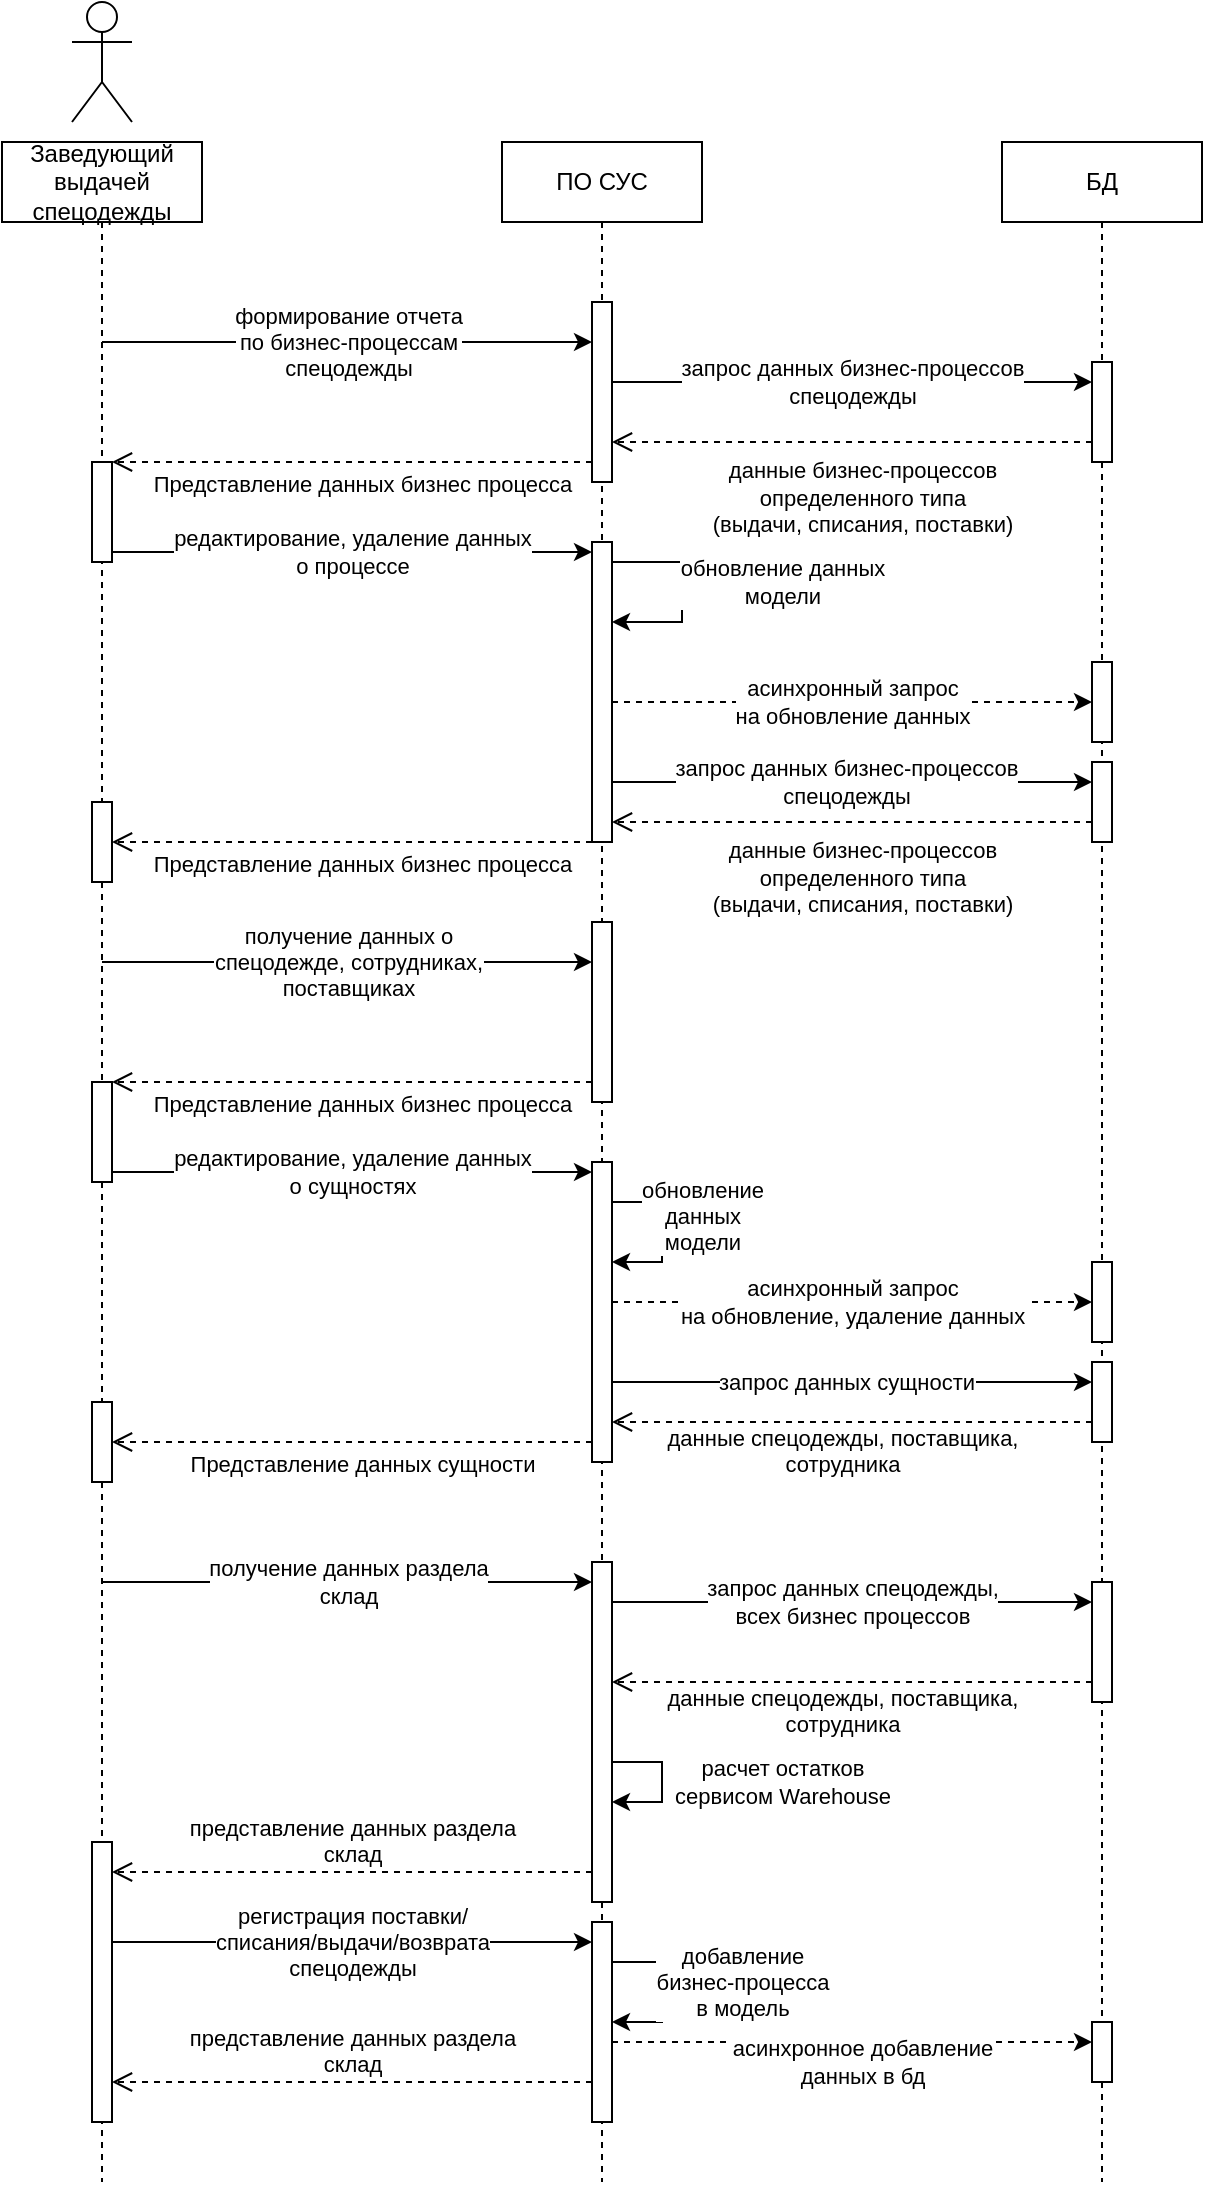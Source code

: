 <mxfile version="21.2.1" type="device">
  <diagram id="5hkFPF1zSFTnf47ttGf4" name="Страница 1">
    <mxGraphModel dx="989" dy="527" grid="1" gridSize="10" guides="1" tooltips="1" connect="1" arrows="1" fold="1" page="1" pageScale="1" pageWidth="827" pageHeight="1169" math="0" shadow="0">
      <root>
        <mxCell id="0" />
        <mxCell id="1" parent="0" />
        <mxCell id="ToeRxbLJHJDghRN0Vl6Y-1" value="" style="shape=umlActor;verticalLabelPosition=bottom;verticalAlign=top;html=1;outlineConnect=0;" vertex="1" parent="1">
          <mxGeometry x="135" y="70" width="30" height="60" as="geometry" />
        </mxCell>
        <mxCell id="ToeRxbLJHJDghRN0Vl6Y-2" value="ПО СУС" style="shape=umlLifeline;perimeter=lifelinePerimeter;whiteSpace=wrap;html=1;container=1;dropTarget=0;collapsible=0;recursiveResize=0;outlineConnect=0;portConstraint=eastwest;newEdgeStyle={&quot;edgeStyle&quot;:&quot;elbowEdgeStyle&quot;,&quot;elbow&quot;:&quot;vertical&quot;,&quot;curved&quot;:0,&quot;rounded&quot;:0};" vertex="1" parent="1">
          <mxGeometry x="350" y="140" width="100" height="1020" as="geometry" />
        </mxCell>
        <mxCell id="ToeRxbLJHJDghRN0Vl6Y-7" value="" style="html=1;points=[];perimeter=orthogonalPerimeter;outlineConnect=0;targetShapes=umlLifeline;portConstraint=eastwest;newEdgeStyle={&quot;edgeStyle&quot;:&quot;elbowEdgeStyle&quot;,&quot;elbow&quot;:&quot;vertical&quot;,&quot;curved&quot;:0,&quot;rounded&quot;:0};" vertex="1" parent="ToeRxbLJHJDghRN0Vl6Y-2">
          <mxGeometry x="45" y="80" width="10" height="90" as="geometry" />
        </mxCell>
        <mxCell id="ToeRxbLJHJDghRN0Vl6Y-17" value="" style="html=1;points=[];perimeter=orthogonalPerimeter;outlineConnect=0;targetShapes=umlLifeline;portConstraint=eastwest;newEdgeStyle={&quot;edgeStyle&quot;:&quot;elbowEdgeStyle&quot;,&quot;elbow&quot;:&quot;vertical&quot;,&quot;curved&quot;:0,&quot;rounded&quot;:0};" vertex="1" parent="ToeRxbLJHJDghRN0Vl6Y-2">
          <mxGeometry x="45" y="200" width="10" height="150" as="geometry" />
        </mxCell>
        <mxCell id="ToeRxbLJHJDghRN0Vl6Y-20" value="обновление данных&lt;br&gt;модели" style="endArrow=classic;html=1;rounded=0;" edge="1" parent="ToeRxbLJHJDghRN0Vl6Y-2" source="ToeRxbLJHJDghRN0Vl6Y-17" target="ToeRxbLJHJDghRN0Vl6Y-17">
          <mxGeometry x="-0.1" y="50" width="50" height="50" relative="1" as="geometry">
            <mxPoint x="80" y="280" as="sourcePoint" />
            <mxPoint x="60" y="240" as="targetPoint" />
            <Array as="points">
              <mxPoint x="70" y="210" />
              <mxPoint x="90" y="210" />
              <mxPoint x="90" y="240" />
              <mxPoint x="70" y="240" />
            </Array>
            <mxPoint as="offset" />
          </mxGeometry>
        </mxCell>
        <mxCell id="ToeRxbLJHJDghRN0Vl6Y-41" value="" style="html=1;points=[];perimeter=orthogonalPerimeter;outlineConnect=0;targetShapes=umlLifeline;portConstraint=eastwest;newEdgeStyle={&quot;edgeStyle&quot;:&quot;elbowEdgeStyle&quot;,&quot;elbow&quot;:&quot;vertical&quot;,&quot;curved&quot;:0,&quot;rounded&quot;:0};" vertex="1" parent="ToeRxbLJHJDghRN0Vl6Y-2">
          <mxGeometry x="45" y="390" width="10" height="90" as="geometry" />
        </mxCell>
        <mxCell id="ToeRxbLJHJDghRN0Vl6Y-42" value="" style="html=1;points=[];perimeter=orthogonalPerimeter;outlineConnect=0;targetShapes=umlLifeline;portConstraint=eastwest;newEdgeStyle={&quot;edgeStyle&quot;:&quot;elbowEdgeStyle&quot;,&quot;elbow&quot;:&quot;vertical&quot;,&quot;curved&quot;:0,&quot;rounded&quot;:0};" vertex="1" parent="ToeRxbLJHJDghRN0Vl6Y-2">
          <mxGeometry x="45" y="510" width="10" height="150" as="geometry" />
        </mxCell>
        <mxCell id="ToeRxbLJHJDghRN0Vl6Y-49" value="" style="endArrow=classic;html=1;rounded=0;" edge="1" parent="ToeRxbLJHJDghRN0Vl6Y-2" source="ToeRxbLJHJDghRN0Vl6Y-42" target="ToeRxbLJHJDghRN0Vl6Y-42">
          <mxGeometry x="0.3" y="245" width="50" height="50" relative="1" as="geometry">
            <mxPoint x="65" y="220" as="sourcePoint" />
            <mxPoint x="65" y="250" as="targetPoint" />
            <Array as="points">
              <mxPoint x="70" y="530" />
              <mxPoint x="80" y="530" />
              <mxPoint x="80" y="560" />
              <mxPoint x="60" y="560" />
            </Array>
            <mxPoint x="50" y="-5" as="offset" />
          </mxGeometry>
        </mxCell>
        <mxCell id="ToeRxbLJHJDghRN0Vl6Y-50" value="обновление&lt;br&gt;данных&lt;br&gt;модели" style="edgeLabel;html=1;align=center;verticalAlign=middle;resizable=0;points=[];" vertex="1" connectable="0" parent="ToeRxbLJHJDghRN0Vl6Y-49">
          <mxGeometry x="-0.207" y="1" relative="1" as="geometry">
            <mxPoint x="19" as="offset" />
          </mxGeometry>
        </mxCell>
        <mxCell id="ToeRxbLJHJDghRN0Vl6Y-54" value="" style="html=1;points=[];perimeter=orthogonalPerimeter;outlineConnect=0;targetShapes=umlLifeline;portConstraint=eastwest;newEdgeStyle={&quot;edgeStyle&quot;:&quot;elbowEdgeStyle&quot;,&quot;elbow&quot;:&quot;vertical&quot;,&quot;curved&quot;:0,&quot;rounded&quot;:0};" vertex="1" parent="ToeRxbLJHJDghRN0Vl6Y-2">
          <mxGeometry x="45" y="710" width="10" height="170" as="geometry" />
        </mxCell>
        <mxCell id="ToeRxbLJHJDghRN0Vl6Y-58" value="расчет остатков&lt;br&gt;сервисом Warehouse" style="endArrow=classic;html=1;rounded=0;" edge="1" parent="ToeRxbLJHJDghRN0Vl6Y-2" source="ToeRxbLJHJDghRN0Vl6Y-54" target="ToeRxbLJHJDghRN0Vl6Y-54">
          <mxGeometry y="60" width="50" height="50" relative="1" as="geometry">
            <mxPoint x="110" y="820" as="sourcePoint" />
            <mxPoint x="110" y="840" as="targetPoint" />
            <Array as="points">
              <mxPoint x="80" y="810" />
              <mxPoint x="80" y="820" />
              <mxPoint x="80" y="830" />
            </Array>
            <mxPoint as="offset" />
          </mxGeometry>
        </mxCell>
        <mxCell id="ToeRxbLJHJDghRN0Vl6Y-64" value="" style="html=1;points=[];perimeter=orthogonalPerimeter;outlineConnect=0;targetShapes=umlLifeline;portConstraint=eastwest;newEdgeStyle={&quot;edgeStyle&quot;:&quot;elbowEdgeStyle&quot;,&quot;elbow&quot;:&quot;vertical&quot;,&quot;curved&quot;:0,&quot;rounded&quot;:0};" vertex="1" parent="ToeRxbLJHJDghRN0Vl6Y-2">
          <mxGeometry x="45" y="890" width="10" height="100" as="geometry" />
        </mxCell>
        <mxCell id="ToeRxbLJHJDghRN0Vl6Y-66" value="добавление&lt;br&gt;бизнес-процесса&lt;br&gt;в модель" style="endArrow=classic;html=1;rounded=0;" edge="1" parent="ToeRxbLJHJDghRN0Vl6Y-2" source="ToeRxbLJHJDghRN0Vl6Y-64" target="ToeRxbLJHJDghRN0Vl6Y-64">
          <mxGeometry x="-0.125" y="40" width="50" height="50" relative="1" as="geometry">
            <mxPoint x="65" y="820" as="sourcePoint" />
            <mxPoint x="65" y="840" as="targetPoint" />
            <Array as="points">
              <mxPoint x="80" y="910" />
              <mxPoint x="80" y="920" />
              <mxPoint x="80" y="940" />
            </Array>
            <mxPoint as="offset" />
          </mxGeometry>
        </mxCell>
        <mxCell id="ToeRxbLJHJDghRN0Vl6Y-3" value="Заведующий выдачей&lt;br style=&quot;border-color: var(--border-color);&quot;&gt;&lt;span style=&quot;&quot;&gt;спецодежды&lt;/span&gt;" style="shape=umlLifeline;perimeter=lifelinePerimeter;whiteSpace=wrap;html=1;container=1;dropTarget=0;collapsible=0;recursiveResize=0;outlineConnect=0;portConstraint=eastwest;newEdgeStyle={&quot;edgeStyle&quot;:&quot;elbowEdgeStyle&quot;,&quot;elbow&quot;:&quot;vertical&quot;,&quot;curved&quot;:0,&quot;rounded&quot;:0};" vertex="1" parent="1">
          <mxGeometry x="100" y="140" width="100" height="1020" as="geometry" />
        </mxCell>
        <mxCell id="ToeRxbLJHJDghRN0Vl6Y-14" value="" style="html=1;points=[];perimeter=orthogonalPerimeter;outlineConnect=0;targetShapes=umlLifeline;portConstraint=eastwest;newEdgeStyle={&quot;edgeStyle&quot;:&quot;elbowEdgeStyle&quot;,&quot;elbow&quot;:&quot;vertical&quot;,&quot;curved&quot;:0,&quot;rounded&quot;:0};" vertex="1" parent="ToeRxbLJHJDghRN0Vl6Y-3">
          <mxGeometry x="45" y="160" width="10" height="50" as="geometry" />
        </mxCell>
        <mxCell id="ToeRxbLJHJDghRN0Vl6Y-28" value="" style="html=1;points=[];perimeter=orthogonalPerimeter;outlineConnect=0;targetShapes=umlLifeline;portConstraint=eastwest;newEdgeStyle={&quot;edgeStyle&quot;:&quot;elbowEdgeStyle&quot;,&quot;elbow&quot;:&quot;vertical&quot;,&quot;curved&quot;:0,&quot;rounded&quot;:0};" vertex="1" parent="ToeRxbLJHJDghRN0Vl6Y-3">
          <mxGeometry x="45" y="330" width="10" height="40" as="geometry" />
        </mxCell>
        <mxCell id="ToeRxbLJHJDghRN0Vl6Y-35" value="" style="html=1;points=[];perimeter=orthogonalPerimeter;outlineConnect=0;targetShapes=umlLifeline;portConstraint=eastwest;newEdgeStyle={&quot;edgeStyle&quot;:&quot;elbowEdgeStyle&quot;,&quot;elbow&quot;:&quot;vertical&quot;,&quot;curved&quot;:0,&quot;rounded&quot;:0};" vertex="1" parent="ToeRxbLJHJDghRN0Vl6Y-3">
          <mxGeometry x="45" y="470" width="10" height="50" as="geometry" />
        </mxCell>
        <mxCell id="ToeRxbLJHJDghRN0Vl6Y-36" value="" style="html=1;points=[];perimeter=orthogonalPerimeter;outlineConnect=0;targetShapes=umlLifeline;portConstraint=eastwest;newEdgeStyle={&quot;edgeStyle&quot;:&quot;elbowEdgeStyle&quot;,&quot;elbow&quot;:&quot;vertical&quot;,&quot;curved&quot;:0,&quot;rounded&quot;:0};" vertex="1" parent="ToeRxbLJHJDghRN0Vl6Y-3">
          <mxGeometry x="45" y="630" width="10" height="40" as="geometry" />
        </mxCell>
        <mxCell id="ToeRxbLJHJDghRN0Vl6Y-37" value="получение данных о&lt;br&gt;спецодежде, сотрудниках,&lt;br&gt;поставщиках" style="edgeStyle=elbowEdgeStyle;rounded=0;orthogonalLoop=1;jettySize=auto;html=1;elbow=vertical;curved=0;" edge="1" parent="ToeRxbLJHJDghRN0Vl6Y-3">
          <mxGeometry relative="1" as="geometry">
            <mxPoint x="50" y="410" as="sourcePoint" />
            <mxPoint x="295" y="410" as="targetPoint" />
            <Array as="points">
              <mxPoint x="250" y="410" />
            </Array>
          </mxGeometry>
        </mxCell>
        <mxCell id="ToeRxbLJHJDghRN0Vl6Y-38" value="Представление данных бизнес процесса" style="html=1;verticalAlign=bottom;endArrow=open;dashed=1;endSize=8;edgeStyle=elbowEdgeStyle;elbow=vertical;curved=0;rounded=0;" edge="1" parent="ToeRxbLJHJDghRN0Vl6Y-3" target="ToeRxbLJHJDghRN0Vl6Y-35">
          <mxGeometry x="-0.042" y="20" relative="1" as="geometry">
            <mxPoint x="295" y="470" as="sourcePoint" />
            <mxPoint x="65" y="450" as="targetPoint" />
            <Array as="points">
              <mxPoint x="270" y="470" />
              <mxPoint x="250" y="450" />
            </Array>
            <mxPoint as="offset" />
          </mxGeometry>
        </mxCell>
        <mxCell id="ToeRxbLJHJDghRN0Vl6Y-39" value="редактирование, удаление данных&lt;br&gt;о сущностях" style="edgeStyle=elbowEdgeStyle;rounded=0;orthogonalLoop=1;jettySize=auto;html=1;elbow=vertical;curved=0;" edge="1" parent="ToeRxbLJHJDghRN0Vl6Y-3" source="ToeRxbLJHJDghRN0Vl6Y-35">
          <mxGeometry relative="1" as="geometry">
            <mxPoint x="295" y="515" as="targetPoint" />
          </mxGeometry>
        </mxCell>
        <mxCell id="ToeRxbLJHJDghRN0Vl6Y-40" value="Представление данных сущности" style="html=1;verticalAlign=bottom;endArrow=open;dashed=1;endSize=8;edgeStyle=elbowEdgeStyle;elbow=vertical;curved=0;rounded=0;" edge="1" parent="ToeRxbLJHJDghRN0Vl6Y-3" target="ToeRxbLJHJDghRN0Vl6Y-36">
          <mxGeometry x="-0.043" y="20" relative="1" as="geometry">
            <mxPoint x="295" y="650" as="sourcePoint" />
            <mxPoint x="70" y="650" as="targetPoint" />
            <Array as="points">
              <mxPoint x="225" y="650" />
              <mxPoint x="205" y="630" />
            </Array>
            <mxPoint as="offset" />
          </mxGeometry>
        </mxCell>
        <mxCell id="ToeRxbLJHJDghRN0Vl6Y-60" value="" style="html=1;points=[];perimeter=orthogonalPerimeter;outlineConnect=0;targetShapes=umlLifeline;portConstraint=eastwest;newEdgeStyle={&quot;edgeStyle&quot;:&quot;elbowEdgeStyle&quot;,&quot;elbow&quot;:&quot;vertical&quot;,&quot;curved&quot;:0,&quot;rounded&quot;:0};" vertex="1" parent="ToeRxbLJHJDghRN0Vl6Y-3">
          <mxGeometry x="45" y="850" width="10" height="140" as="geometry" />
        </mxCell>
        <mxCell id="ToeRxbLJHJDghRN0Vl6Y-4" value="БД" style="shape=umlLifeline;perimeter=lifelinePerimeter;whiteSpace=wrap;html=1;container=1;dropTarget=0;collapsible=0;recursiveResize=0;outlineConnect=0;portConstraint=eastwest;newEdgeStyle={&quot;edgeStyle&quot;:&quot;elbowEdgeStyle&quot;,&quot;elbow&quot;:&quot;vertical&quot;,&quot;curved&quot;:0,&quot;rounded&quot;:0};" vertex="1" parent="1">
          <mxGeometry x="600" y="140" width="100" height="1020" as="geometry" />
        </mxCell>
        <mxCell id="ToeRxbLJHJDghRN0Vl6Y-9" value="" style="html=1;points=[];perimeter=orthogonalPerimeter;outlineConnect=0;targetShapes=umlLifeline;portConstraint=eastwest;newEdgeStyle={&quot;edgeStyle&quot;:&quot;elbowEdgeStyle&quot;,&quot;elbow&quot;:&quot;vertical&quot;,&quot;curved&quot;:0,&quot;rounded&quot;:0};" vertex="1" parent="ToeRxbLJHJDghRN0Vl6Y-4">
          <mxGeometry x="45" y="110" width="10" height="50" as="geometry" />
        </mxCell>
        <mxCell id="ToeRxbLJHJDghRN0Vl6Y-21" value="" style="html=1;points=[];perimeter=orthogonalPerimeter;outlineConnect=0;targetShapes=umlLifeline;portConstraint=eastwest;newEdgeStyle={&quot;edgeStyle&quot;:&quot;elbowEdgeStyle&quot;,&quot;elbow&quot;:&quot;vertical&quot;,&quot;curved&quot;:0,&quot;rounded&quot;:0};" vertex="1" parent="ToeRxbLJHJDghRN0Vl6Y-4">
          <mxGeometry x="45" y="260" width="10" height="40" as="geometry" />
        </mxCell>
        <mxCell id="ToeRxbLJHJDghRN0Vl6Y-24" value="" style="html=1;points=[];perimeter=orthogonalPerimeter;outlineConnect=0;targetShapes=umlLifeline;portConstraint=eastwest;newEdgeStyle={&quot;edgeStyle&quot;:&quot;elbowEdgeStyle&quot;,&quot;elbow&quot;:&quot;vertical&quot;,&quot;curved&quot;:0,&quot;rounded&quot;:0};" vertex="1" parent="ToeRxbLJHJDghRN0Vl6Y-4">
          <mxGeometry x="45" y="310" width="10" height="40" as="geometry" />
        </mxCell>
        <mxCell id="ToeRxbLJHJDghRN0Vl6Y-43" value="" style="html=1;points=[];perimeter=orthogonalPerimeter;outlineConnect=0;targetShapes=umlLifeline;portConstraint=eastwest;newEdgeStyle={&quot;edgeStyle&quot;:&quot;elbowEdgeStyle&quot;,&quot;elbow&quot;:&quot;vertical&quot;,&quot;curved&quot;:0,&quot;rounded&quot;:0};" vertex="1" parent="ToeRxbLJHJDghRN0Vl6Y-4">
          <mxGeometry x="45" y="560" width="10" height="40" as="geometry" />
        </mxCell>
        <mxCell id="ToeRxbLJHJDghRN0Vl6Y-44" value="" style="html=1;points=[];perimeter=orthogonalPerimeter;outlineConnect=0;targetShapes=umlLifeline;portConstraint=eastwest;newEdgeStyle={&quot;edgeStyle&quot;:&quot;elbowEdgeStyle&quot;,&quot;elbow&quot;:&quot;vertical&quot;,&quot;curved&quot;:0,&quot;rounded&quot;:0};" vertex="1" parent="ToeRxbLJHJDghRN0Vl6Y-4">
          <mxGeometry x="45" y="610" width="10" height="40" as="geometry" />
        </mxCell>
        <mxCell id="ToeRxbLJHJDghRN0Vl6Y-45" value="асинхронный запрос&lt;br&gt;на обновление, удаление данных" style="edgeStyle=elbowEdgeStyle;rounded=0;orthogonalLoop=1;jettySize=auto;html=1;elbow=vertical;curved=0;dashed=1;" edge="1" parent="ToeRxbLJHJDghRN0Vl6Y-4" target="ToeRxbLJHJDghRN0Vl6Y-43">
          <mxGeometry relative="1" as="geometry">
            <mxPoint x="-195" y="580" as="sourcePoint" />
          </mxGeometry>
        </mxCell>
        <mxCell id="ToeRxbLJHJDghRN0Vl6Y-55" value="" style="html=1;points=[];perimeter=orthogonalPerimeter;outlineConnect=0;targetShapes=umlLifeline;portConstraint=eastwest;newEdgeStyle={&quot;edgeStyle&quot;:&quot;elbowEdgeStyle&quot;,&quot;elbow&quot;:&quot;vertical&quot;,&quot;curved&quot;:0,&quot;rounded&quot;:0};" vertex="1" parent="ToeRxbLJHJDghRN0Vl6Y-4">
          <mxGeometry x="45" y="720" width="10" height="60" as="geometry" />
        </mxCell>
        <mxCell id="ToeRxbLJHJDghRN0Vl6Y-67" value="" style="html=1;points=[];perimeter=orthogonalPerimeter;outlineConnect=0;targetShapes=umlLifeline;portConstraint=eastwest;newEdgeStyle={&quot;edgeStyle&quot;:&quot;elbowEdgeStyle&quot;,&quot;elbow&quot;:&quot;vertical&quot;,&quot;curved&quot;:0,&quot;rounded&quot;:0};" vertex="1" parent="ToeRxbLJHJDghRN0Vl6Y-4">
          <mxGeometry x="45" y="940" width="10" height="30" as="geometry" />
        </mxCell>
        <mxCell id="ToeRxbLJHJDghRN0Vl6Y-6" value="формирование отчета&lt;br&gt;по бизнес-процессам&lt;br&gt;спецодежды" style="edgeStyle=elbowEdgeStyle;rounded=0;orthogonalLoop=1;jettySize=auto;html=1;elbow=vertical;curved=0;" edge="1" parent="1" source="ToeRxbLJHJDghRN0Vl6Y-3" target="ToeRxbLJHJDghRN0Vl6Y-7">
          <mxGeometry relative="1" as="geometry">
            <mxPoint x="155" y="245" as="sourcePoint" />
            <mxPoint x="370" y="240" as="targetPoint" />
            <Array as="points">
              <mxPoint x="350" y="240" />
            </Array>
          </mxGeometry>
        </mxCell>
        <mxCell id="ToeRxbLJHJDghRN0Vl6Y-10" value="запрос данных бизнес-процессов&lt;br&gt;спецодежды" style="edgeStyle=elbowEdgeStyle;rounded=0;orthogonalLoop=1;jettySize=auto;html=1;elbow=vertical;curved=0;" edge="1" parent="1" source="ToeRxbLJHJDghRN0Vl6Y-7" target="ToeRxbLJHJDghRN0Vl6Y-9">
          <mxGeometry relative="1" as="geometry">
            <Array as="points">
              <mxPoint x="530" y="260" />
              <mxPoint x="560" y="250" />
              <mxPoint x="590" y="260" />
              <mxPoint x="620" y="240" />
            </Array>
          </mxGeometry>
        </mxCell>
        <mxCell id="ToeRxbLJHJDghRN0Vl6Y-13" value="данные бизнес-процессов&lt;br&gt;определенного типа&lt;br&gt;(выдачи, списания, поставки)" style="html=1;verticalAlign=bottom;endArrow=open;dashed=1;endSize=8;edgeStyle=elbowEdgeStyle;elbow=vertical;curved=0;rounded=0;" edge="1" parent="1" source="ToeRxbLJHJDghRN0Vl6Y-9" target="ToeRxbLJHJDghRN0Vl6Y-7">
          <mxGeometry x="-0.042" y="50" relative="1" as="geometry">
            <mxPoint x="630" y="290" as="sourcePoint" />
            <mxPoint x="550" y="290" as="targetPoint" />
            <Array as="points">
              <mxPoint x="590" y="290" />
            </Array>
            <mxPoint as="offset" />
          </mxGeometry>
        </mxCell>
        <mxCell id="ToeRxbLJHJDghRN0Vl6Y-15" value="Представление данных бизнес процесса" style="html=1;verticalAlign=bottom;endArrow=open;dashed=1;endSize=8;edgeStyle=elbowEdgeStyle;elbow=vertical;curved=0;rounded=0;" edge="1" parent="1" source="ToeRxbLJHJDghRN0Vl6Y-7" target="ToeRxbLJHJDghRN0Vl6Y-14">
          <mxGeometry x="-0.042" y="20" relative="1" as="geometry">
            <mxPoint x="380" y="280" as="sourcePoint" />
            <mxPoint x="165" y="280" as="targetPoint" />
            <Array as="points">
              <mxPoint x="370" y="300" />
              <mxPoint x="350" y="280" />
            </Array>
            <mxPoint as="offset" />
          </mxGeometry>
        </mxCell>
        <mxCell id="ToeRxbLJHJDghRN0Vl6Y-18" value="редактирование, удаление данных&lt;br&gt;о процессе" style="edgeStyle=elbowEdgeStyle;rounded=0;orthogonalLoop=1;jettySize=auto;html=1;elbow=vertical;curved=0;" edge="1" parent="1" source="ToeRxbLJHJDghRN0Vl6Y-14" target="ToeRxbLJHJDghRN0Vl6Y-17">
          <mxGeometry relative="1" as="geometry" />
        </mxCell>
        <mxCell id="ToeRxbLJHJDghRN0Vl6Y-23" value="асинхронный запрос&lt;br&gt;на обновление данных" style="edgeStyle=elbowEdgeStyle;rounded=0;orthogonalLoop=1;jettySize=auto;html=1;elbow=vertical;curved=0;dashed=1;" edge="1" parent="1" source="ToeRxbLJHJDghRN0Vl6Y-17" target="ToeRxbLJHJDghRN0Vl6Y-21">
          <mxGeometry relative="1" as="geometry" />
        </mxCell>
        <mxCell id="ToeRxbLJHJDghRN0Vl6Y-25" style="edgeStyle=elbowEdgeStyle;rounded=0;orthogonalLoop=1;jettySize=auto;html=1;elbow=vertical;curved=0;" edge="1" parent="1" source="ToeRxbLJHJDghRN0Vl6Y-17" target="ToeRxbLJHJDghRN0Vl6Y-24">
          <mxGeometry relative="1" as="geometry">
            <Array as="points">
              <mxPoint x="610" y="460" />
            </Array>
          </mxGeometry>
        </mxCell>
        <mxCell id="ToeRxbLJHJDghRN0Vl6Y-26" value="запрос данных бизнес-процессов&lt;br style=&quot;border-color: var(--border-color);&quot;&gt;спецодежды" style="edgeLabel;html=1;align=center;verticalAlign=middle;resizable=0;points=[];" vertex="1" connectable="0" parent="ToeRxbLJHJDghRN0Vl6Y-25">
          <mxGeometry x="-0.028" relative="1" as="geometry">
            <mxPoint as="offset" />
          </mxGeometry>
        </mxCell>
        <mxCell id="ToeRxbLJHJDghRN0Vl6Y-27" value="данные бизнес-процессов&lt;br&gt;определенного типа&lt;br&gt;(выдачи, списания, поставки)" style="html=1;verticalAlign=bottom;endArrow=open;dashed=1;endSize=8;edgeStyle=elbowEdgeStyle;elbow=vertical;curved=0;rounded=0;" edge="1" parent="1" source="ToeRxbLJHJDghRN0Vl6Y-24" target="ToeRxbLJHJDghRN0Vl6Y-17">
          <mxGeometry x="-0.042" y="50" relative="1" as="geometry">
            <mxPoint x="620" y="470" as="sourcePoint" />
            <mxPoint x="410" y="470" as="targetPoint" />
            <Array as="points">
              <mxPoint x="610" y="480" />
              <mxPoint x="565" y="470" />
            </Array>
            <mxPoint as="offset" />
          </mxGeometry>
        </mxCell>
        <mxCell id="ToeRxbLJHJDghRN0Vl6Y-29" value="Представление данных бизнес процесса" style="html=1;verticalAlign=bottom;endArrow=open;dashed=1;endSize=8;edgeStyle=elbowEdgeStyle;elbow=vertical;curved=0;rounded=0;" edge="1" parent="1" source="ToeRxbLJHJDghRN0Vl6Y-17" target="ToeRxbLJHJDghRN0Vl6Y-28">
          <mxGeometry x="-0.042" y="20" relative="1" as="geometry">
            <mxPoint x="350" y="480" as="sourcePoint" />
            <mxPoint x="170" y="480" as="targetPoint" />
            <Array as="points">
              <mxPoint x="360" y="490" />
              <mxPoint x="325" y="480" />
              <mxPoint x="305" y="460" />
            </Array>
            <mxPoint as="offset" />
          </mxGeometry>
        </mxCell>
        <mxCell id="ToeRxbLJHJDghRN0Vl6Y-47" value="данные спецодежды, поставщика,&lt;br&gt;сотрудника" style="html=1;verticalAlign=bottom;endArrow=open;dashed=1;endSize=8;edgeStyle=elbowEdgeStyle;elbow=vertical;curved=0;rounded=0;" edge="1" parent="1" source="ToeRxbLJHJDghRN0Vl6Y-44" target="ToeRxbLJHJDghRN0Vl6Y-42">
          <mxGeometry x="0.042" y="30" relative="1" as="geometry">
            <mxPoint x="620" y="770" as="sourcePoint" />
            <mxPoint x="405" y="770" as="targetPoint" />
            <Array as="points">
              <mxPoint x="450" y="780" />
              <mxPoint x="565" y="770" />
            </Array>
            <mxPoint as="offset" />
          </mxGeometry>
        </mxCell>
        <mxCell id="ToeRxbLJHJDghRN0Vl6Y-51" style="edgeStyle=elbowEdgeStyle;rounded=0;orthogonalLoop=1;jettySize=auto;html=1;elbow=vertical;curved=0;" edge="1" parent="1" source="ToeRxbLJHJDghRN0Vl6Y-42" target="ToeRxbLJHJDghRN0Vl6Y-44">
          <mxGeometry relative="1" as="geometry">
            <mxPoint x="415" y="760" as="sourcePoint" />
            <mxPoint x="640" y="760" as="targetPoint" />
            <Array as="points">
              <mxPoint x="620" y="760" />
            </Array>
          </mxGeometry>
        </mxCell>
        <mxCell id="ToeRxbLJHJDghRN0Vl6Y-52" value="запрос данных сущности" style="edgeLabel;html=1;align=center;verticalAlign=middle;resizable=0;points=[];" vertex="1" connectable="0" parent="ToeRxbLJHJDghRN0Vl6Y-51">
          <mxGeometry x="-0.028" relative="1" as="geometry">
            <mxPoint as="offset" />
          </mxGeometry>
        </mxCell>
        <mxCell id="ToeRxbLJHJDghRN0Vl6Y-53" value="получение данных раздела&lt;br&gt;склад" style="endArrow=classic;html=1;rounded=0;" edge="1" parent="1" source="ToeRxbLJHJDghRN0Vl6Y-3" target="ToeRxbLJHJDghRN0Vl6Y-54">
          <mxGeometry width="50" height="50" relative="1" as="geometry">
            <mxPoint x="310" y="960" as="sourcePoint" />
            <mxPoint x="320" y="870" as="targetPoint" />
            <Array as="points">
              <mxPoint x="290" y="860" />
            </Array>
          </mxGeometry>
        </mxCell>
        <mxCell id="ToeRxbLJHJDghRN0Vl6Y-56" value="запрос данных спецодежды,&lt;br&gt;всех бизнес процессов" style="edgeStyle=elbowEdgeStyle;rounded=0;orthogonalLoop=1;jettySize=auto;html=1;elbow=vertical;curved=0;" edge="1" parent="1" source="ToeRxbLJHJDghRN0Vl6Y-54" target="ToeRxbLJHJDghRN0Vl6Y-55">
          <mxGeometry relative="1" as="geometry">
            <Array as="points">
              <mxPoint x="610" y="870" />
            </Array>
          </mxGeometry>
        </mxCell>
        <mxCell id="ToeRxbLJHJDghRN0Vl6Y-57" value="данные спецодежды, поставщика,&lt;br&gt;сотрудника" style="html=1;verticalAlign=bottom;endArrow=open;dashed=1;endSize=8;edgeStyle=elbowEdgeStyle;elbow=vertical;curved=0;rounded=0;" edge="1" parent="1" source="ToeRxbLJHJDghRN0Vl6Y-55" target="ToeRxbLJHJDghRN0Vl6Y-54">
          <mxGeometry x="0.042" y="30" relative="1" as="geometry">
            <mxPoint x="600" y="910" as="sourcePoint" />
            <mxPoint x="420" y="890" as="targetPoint" />
            <Array as="points">
              <mxPoint x="460" y="910" />
              <mxPoint x="405" y="910" />
              <mxPoint x="520" y="900" />
            </Array>
            <mxPoint as="offset" />
          </mxGeometry>
        </mxCell>
        <mxCell id="ToeRxbLJHJDghRN0Vl6Y-61" value="представление данных раздела&lt;br&gt;склад" style="html=1;verticalAlign=bottom;endArrow=open;dashed=1;endSize=8;edgeStyle=elbowEdgeStyle;elbow=vertical;curved=0;rounded=0;" edge="1" parent="1" source="ToeRxbLJHJDghRN0Vl6Y-54" target="ToeRxbLJHJDghRN0Vl6Y-60">
          <mxGeometry relative="1" as="geometry">
            <mxPoint x="330" y="990.19" as="sourcePoint" />
            <mxPoint x="250" y="990.19" as="targetPoint" />
          </mxGeometry>
        </mxCell>
        <mxCell id="ToeRxbLJHJDghRN0Vl6Y-65" value="регистрация поставки/&lt;br&gt;списания/выдачи/возврата&lt;br&gt;спецодежды" style="edgeStyle=elbowEdgeStyle;rounded=0;orthogonalLoop=1;jettySize=auto;html=1;elbow=vertical;curved=0;" edge="1" parent="1" source="ToeRxbLJHJDghRN0Vl6Y-60" target="ToeRxbLJHJDghRN0Vl6Y-64">
          <mxGeometry relative="1" as="geometry">
            <Array as="points">
              <mxPoint x="320" y="1040" />
            </Array>
          </mxGeometry>
        </mxCell>
        <mxCell id="ToeRxbLJHJDghRN0Vl6Y-68" value="асинхронное добавление &lt;br&gt;данных в бд" style="edgeStyle=elbowEdgeStyle;rounded=0;orthogonalLoop=1;jettySize=auto;html=1;elbow=vertical;curved=0;dashed=1;" edge="1" parent="1" source="ToeRxbLJHJDghRN0Vl6Y-64" target="ToeRxbLJHJDghRN0Vl6Y-67">
          <mxGeometry x="0.042" y="-10" relative="1" as="geometry">
            <Array as="points">
              <mxPoint x="580" y="1090" />
            </Array>
            <mxPoint as="offset" />
          </mxGeometry>
        </mxCell>
        <mxCell id="ToeRxbLJHJDghRN0Vl6Y-69" value="представление данных раздела&lt;br&gt;склад" style="html=1;verticalAlign=bottom;endArrow=open;dashed=1;endSize=8;edgeStyle=elbowEdgeStyle;elbow=vertical;curved=0;rounded=0;" edge="1" parent="1" source="ToeRxbLJHJDghRN0Vl6Y-64" target="ToeRxbLJHJDghRN0Vl6Y-60">
          <mxGeometry relative="1" as="geometry">
            <mxPoint x="375" y="1110" as="sourcePoint" />
            <mxPoint x="170" y="1110" as="targetPoint" />
            <Array as="points">
              <mxPoint x="260" y="1110" />
            </Array>
          </mxGeometry>
        </mxCell>
      </root>
    </mxGraphModel>
  </diagram>
</mxfile>
